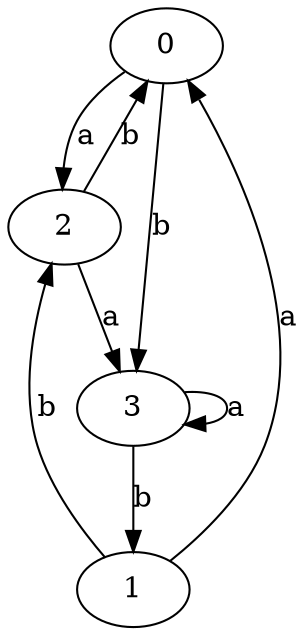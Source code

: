 digraph {
 ranksep=0.5;
 d2tdocpreamble = "\usetikzlibrary{automata}";
 d2tfigpreamble = "\tikzstyle{every state}= [ draw=blue!50,very thick,fill=blue!20]  \tikzstyle{auto}= [fill=white]";
 node [style="state"];
 edge [lblstyle="auto",topath="bend right", len=4  ]
  "0" [label="0",];
  "1" [label="1",style = "state, accepting"];
  "2" [label="2",style = "state, initial"];
  "3" [label="3",];
  "0" -> "2" [label="a"];
  "0" -> "3" [label="b"];
  "1" -> "0" [label="a"];
  "1" -> "2" [label="b"];
  "2" -> "0" [label="b"];
  "2" -> "3" [label="a"];
  "3" -> "1" [label="b"];
  "3" -> "3" [label="a",topath="loop above"];
}